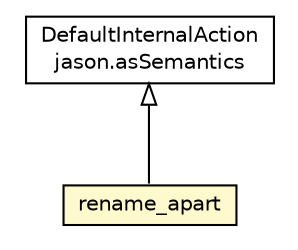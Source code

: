 #!/usr/local/bin/dot
#
# Class diagram 
# Generated by UMLGraph version R5_6 (http://www.umlgraph.org/)
#

digraph G {
	edge [fontname="Helvetica",fontsize=10,labelfontname="Helvetica",labelfontsize=10];
	node [fontname="Helvetica",fontsize=10,shape=plaintext];
	nodesep=0.25;
	ranksep=0.5;
	// jason.asSemantics.DefaultInternalAction
	c99920 [label=<<table title="jason.asSemantics.DefaultInternalAction" border="0" cellborder="1" cellspacing="0" cellpadding="2" port="p" href="../asSemantics/DefaultInternalAction.html">
		<tr><td><table border="0" cellspacing="0" cellpadding="1">
<tr><td align="center" balign="center"> DefaultInternalAction </td></tr>
<tr><td align="center" balign="center"> jason.asSemantics </td></tr>
		</table></td></tr>
		</table>>, URL="../asSemantics/DefaultInternalAction.html", fontname="Helvetica", fontcolor="black", fontsize=10.0];
	// jason.stdlib.rename_apart
	c100131 [label=<<table title="jason.stdlib.rename_apart" border="0" cellborder="1" cellspacing="0" cellpadding="2" port="p" bgcolor="lemonChiffon" href="./rename_apart.html">
		<tr><td><table border="0" cellspacing="0" cellpadding="1">
<tr><td align="center" balign="center"> rename_apart </td></tr>
		</table></td></tr>
		</table>>, URL="./rename_apart.html", fontname="Helvetica", fontcolor="black", fontsize=10.0];
	//jason.stdlib.rename_apart extends jason.asSemantics.DefaultInternalAction
	c99920:p -> c100131:p [dir=back,arrowtail=empty];
}

